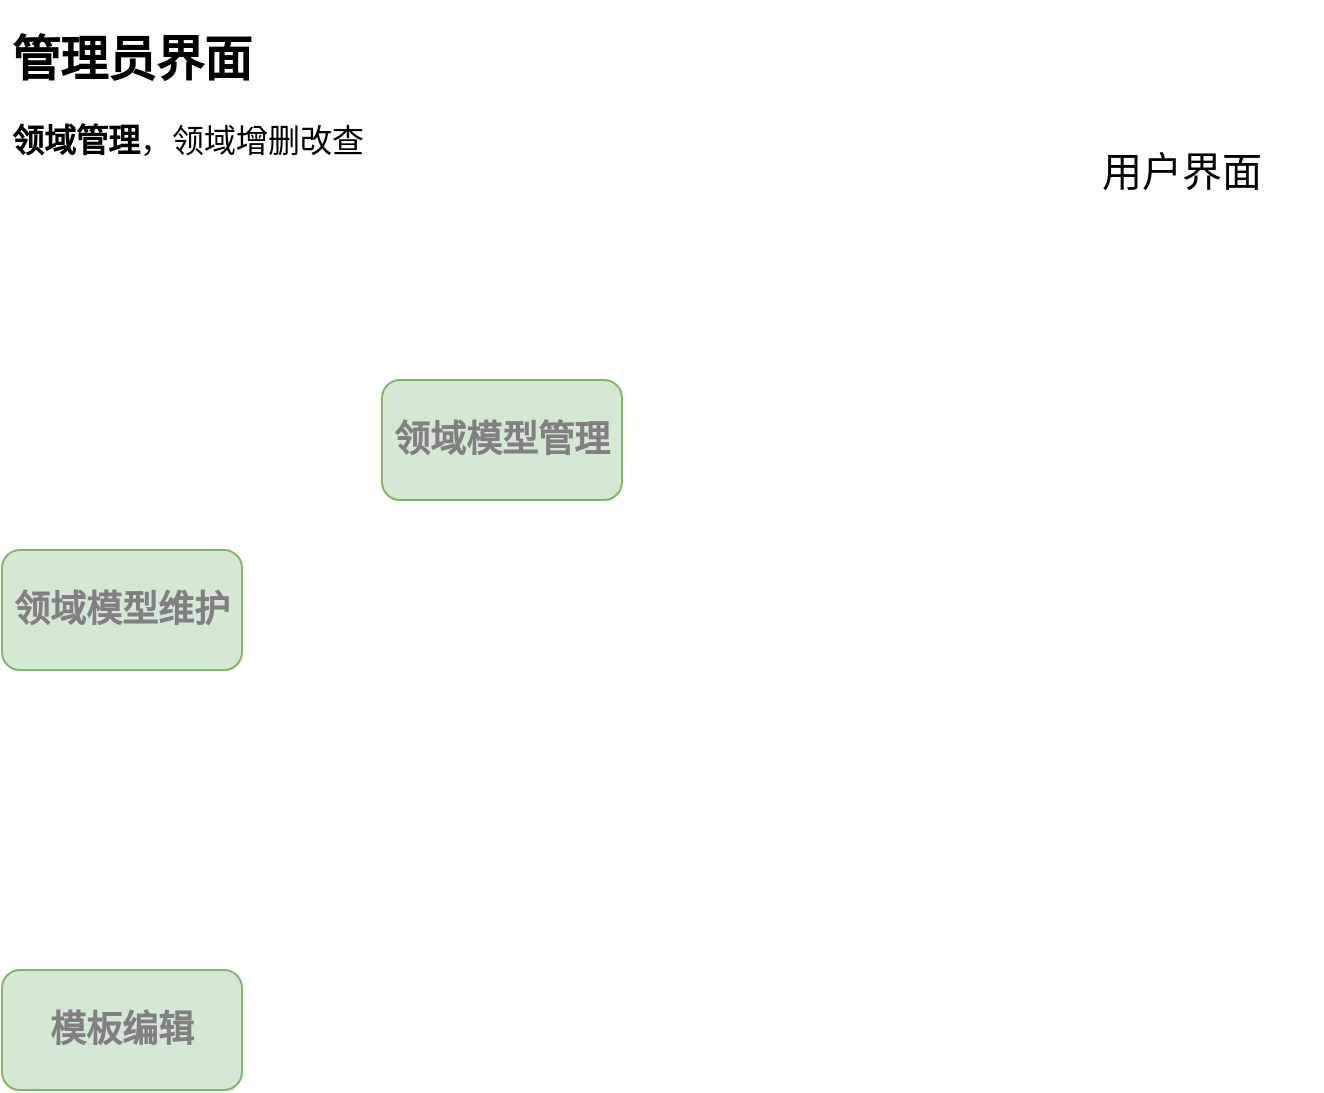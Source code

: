<mxfile version="21.1.4" type="github">
  <diagram name="第 1 页" id="-yg9oLlgfjmI9G8ZWWMS">
    <mxGraphModel dx="794" dy="470" grid="1" gridSize="10" guides="1" tooltips="1" connect="1" arrows="1" fold="1" page="1" pageScale="1" pageWidth="827" pageHeight="1169" math="0" shadow="0">
      <root>
        <mxCell id="0" />
        <mxCell id="1" parent="0" />
        <mxCell id="fpl1dmW2cC1oAPA8jiOE-1" value="&lt;b&gt;&lt;font style=&quot;font-size: 18px;&quot;&gt;领域模型维护&lt;/font&gt;&lt;/b&gt;" style="rounded=1;whiteSpace=wrap;html=1;fillColor=#d5e8d4;strokeColor=#82b366;fontColor=#808080;" vertex="1" parent="1">
          <mxGeometry x="60" y="315" width="120" height="60" as="geometry" />
        </mxCell>
        <mxCell id="fpl1dmW2cC1oAPA8jiOE-2" value="&lt;b&gt;&lt;font style=&quot;font-size: 18px;&quot;&gt;模板编辑&lt;/font&gt;&lt;/b&gt;" style="rounded=1;whiteSpace=wrap;html=1;fillColor=#d5e8d4;strokeColor=#82b366;fontColor=#808080;" vertex="1" parent="1">
          <mxGeometry x="60" y="525" width="120" height="60" as="geometry" />
        </mxCell>
        <mxCell id="fpl1dmW2cC1oAPA8jiOE-3" value="&lt;b&gt;&lt;font style=&quot;font-size: 18px;&quot;&gt;领域模型管理&lt;/font&gt;&lt;/b&gt;" style="rounded=1;whiteSpace=wrap;html=1;fillColor=#d5e8d4;strokeColor=#82b366;fontColor=#808080;" vertex="1" parent="1">
          <mxGeometry x="250" y="230" width="120" height="60" as="geometry" />
        </mxCell>
        <mxCell id="fpl1dmW2cC1oAPA8jiOE-5" value="用户界面" style="text;html=1;strokeColor=none;fillColor=none;align=center;verticalAlign=middle;whiteSpace=wrap;rounded=0;fontSize=20;" vertex="1" parent="1">
          <mxGeometry x="580" y="110" width="140" height="30" as="geometry" />
        </mxCell>
        <mxCell id="fpl1dmW2cC1oAPA8jiOE-6" value="&lt;h1&gt;管理员界面&lt;br&gt;&lt;/h1&gt;&lt;p style=&quot;font-size: 16px;&quot;&gt;&lt;b&gt;领域管理&lt;/b&gt;，领域增删改查&lt;br&gt;&lt;br&gt;&lt;/p&gt;" style="text;html=1;strokeColor=none;fillColor=none;spacing=5;spacingTop=-20;whiteSpace=wrap;overflow=hidden;rounded=0;" vertex="1" parent="1">
          <mxGeometry x="60" y="50" width="190" height="120" as="geometry" />
        </mxCell>
      </root>
    </mxGraphModel>
  </diagram>
</mxfile>
